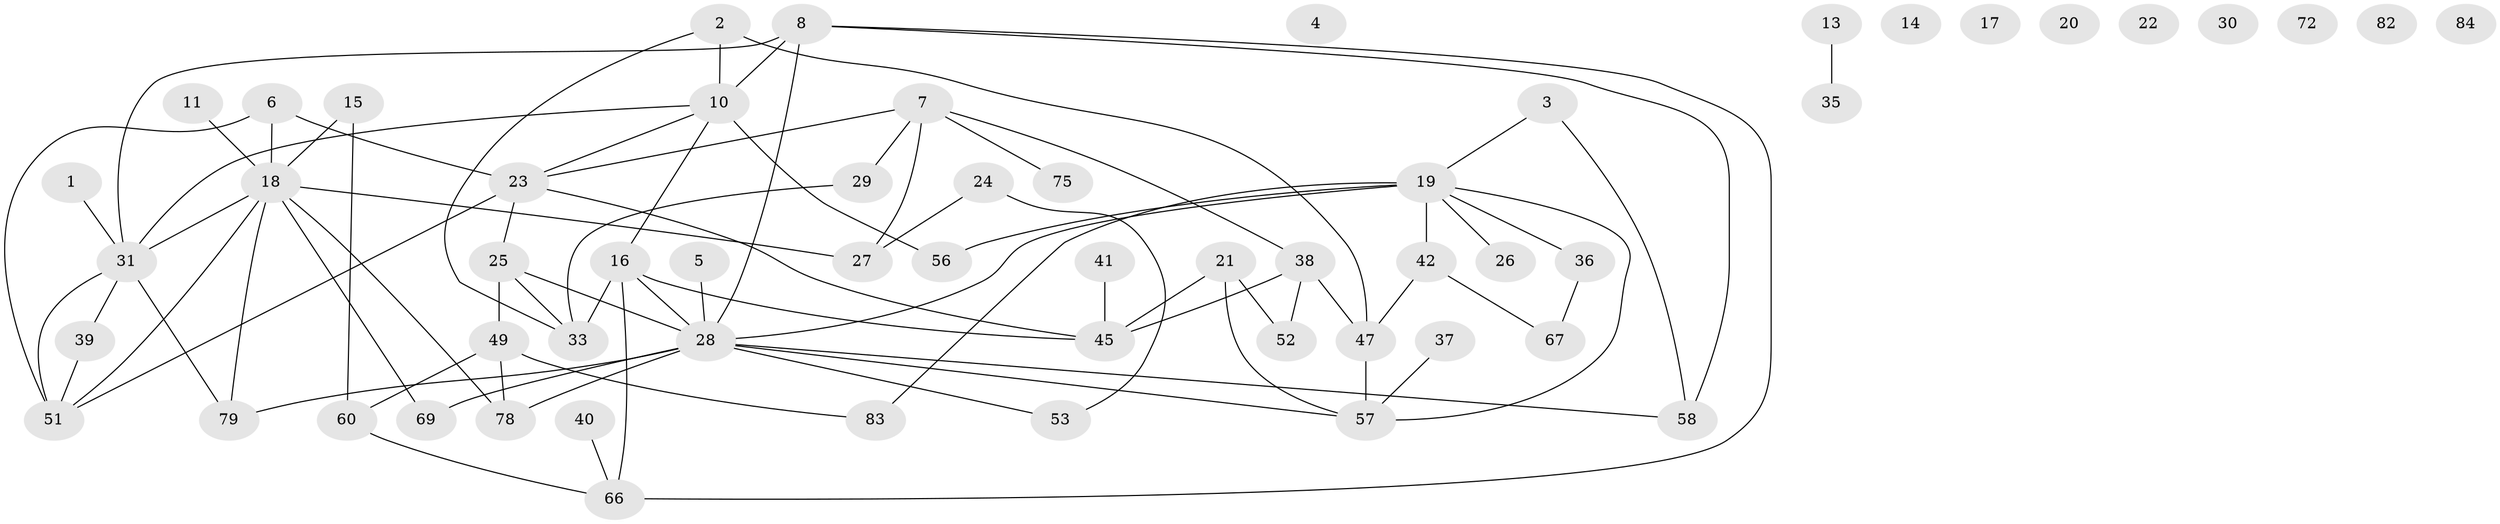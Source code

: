 // original degree distribution, {1: 0.1411764705882353, 4: 0.1411764705882353, 2: 0.29411764705882354, 0: 0.10588235294117647, 5: 0.09411764705882353, 3: 0.17647058823529413, 6: 0.023529411764705882, 8: 0.011764705882352941, 7: 0.011764705882352941}
// Generated by graph-tools (version 1.1) at 2025/41/03/06/25 10:41:22]
// undirected, 58 vertices, 81 edges
graph export_dot {
graph [start="1"]
  node [color=gray90,style=filled];
  1;
  2;
  3;
  4;
  5;
  6 [super="+48"];
  7 [super="+9"];
  8 [super="+64"];
  10 [super="+32"];
  11 [super="+12"];
  13 [super="+54"];
  14;
  15;
  16 [super="+59"];
  17;
  18 [super="+70"];
  19 [super="+73"];
  20;
  21 [super="+62"];
  22;
  23 [super="+44"];
  24 [super="+34"];
  25 [super="+63"];
  26 [super="+65"];
  27;
  28 [super="+76"];
  29 [super="+74"];
  30;
  31 [super="+43"];
  33;
  35;
  36;
  37;
  38;
  39;
  40;
  41;
  42;
  45 [super="+46"];
  47 [super="+50"];
  49 [super="+61"];
  51 [super="+55"];
  52;
  53;
  56 [super="+81"];
  57 [super="+71"];
  58 [super="+77"];
  60 [super="+85"];
  66 [super="+68"];
  67;
  69;
  72;
  75;
  78;
  79 [super="+80"];
  82;
  83;
  84;
  1 -- 31;
  2 -- 33;
  2 -- 47 [weight=2];
  2 -- 10;
  3 -- 19;
  3 -- 58;
  5 -- 28;
  6 -- 18;
  6 -- 23;
  6 -- 51 [weight=2];
  7 -- 29;
  7 -- 38;
  7 -- 27;
  7 -- 75;
  7 -- 23;
  8 -- 10;
  8 -- 58;
  8 -- 31;
  8 -- 66;
  8 -- 28;
  10 -- 56;
  10 -- 16;
  10 -- 31;
  10 -- 23;
  11 -- 18;
  13 -- 35;
  15 -- 18;
  15 -- 60;
  16 -- 28;
  16 -- 45;
  16 -- 33;
  16 -- 66;
  18 -- 51;
  18 -- 69;
  18 -- 27;
  18 -- 78;
  18 -- 31;
  18 -- 79;
  19 -- 36;
  19 -- 56 [weight=2];
  19 -- 28;
  19 -- 83;
  19 -- 42;
  19 -- 57;
  19 -- 26;
  21 -- 52;
  21 -- 57;
  21 -- 45;
  23 -- 25;
  23 -- 51;
  23 -- 45;
  24 -- 27;
  24 -- 53;
  25 -- 33;
  25 -- 28;
  25 -- 49;
  28 -- 53;
  28 -- 57;
  28 -- 69;
  28 -- 79;
  28 -- 78;
  28 -- 58;
  29 -- 33;
  31 -- 51;
  31 -- 39;
  31 -- 79;
  36 -- 67;
  37 -- 57;
  38 -- 45;
  38 -- 52;
  38 -- 47;
  39 -- 51;
  40 -- 66;
  41 -- 45;
  42 -- 67;
  42 -- 47;
  47 -- 57;
  49 -- 60;
  49 -- 78;
  49 -- 83;
  60 -- 66;
}
